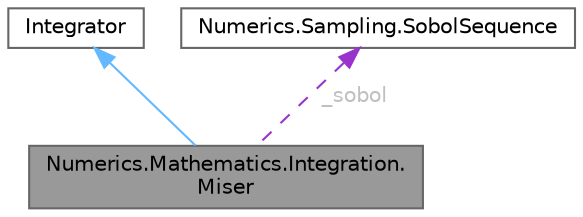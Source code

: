 digraph "Numerics.Mathematics.Integration.Miser"
{
 // LATEX_PDF_SIZE
  bgcolor="transparent";
  edge [fontname=Helvetica,fontsize=10,labelfontname=Helvetica,labelfontsize=10];
  node [fontname=Helvetica,fontsize=10,shape=box,height=0.2,width=0.4];
  Node1 [id="Node000001",label="Numerics.Mathematics.Integration.\lMiser",height=0.2,width=0.4,color="gray40", fillcolor="grey60", style="filled", fontcolor="black",tooltip="A class for Miser, the recursive stratified sampling algorithm for multidimensional integration."];
  Node2 -> Node1 [id="edge1_Node000001_Node000002",dir="back",color="steelblue1",style="solid",tooltip=" "];
  Node2 [id="Node000002",label="Integrator",height=0.2,width=0.4,color="gray40", fillcolor="white", style="filled",URL="$class_numerics_1_1_mathematics_1_1_integration_1_1_integrator.html",tooltip="A base class for all integration methods."];
  Node3 -> Node1 [id="edge2_Node000001_Node000003",dir="back",color="darkorchid3",style="dashed",tooltip=" ",label=" _sobol",fontcolor="grey" ];
  Node3 [id="Node000003",label="Numerics.Sampling.SobolSequence",height=0.2,width=0.4,color="gray40", fillcolor="white", style="filled",URL="$class_numerics_1_1_sampling_1_1_sobol_sequence.html",tooltip="A class for generating a Sobol sequence."];
}
